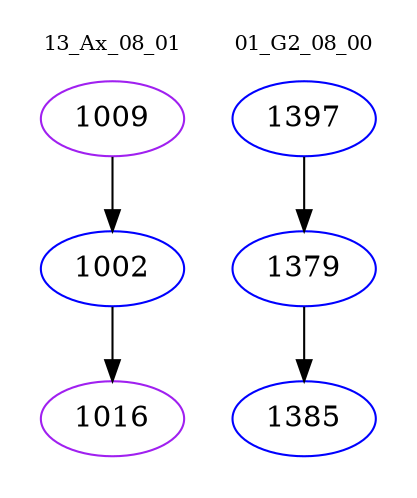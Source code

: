 digraph{
subgraph cluster_0 {
color = white
label = "13_Ax_08_01";
fontsize=10;
T0_1009 [label="1009", color="purple"]
T0_1009 -> T0_1002 [color="black"]
T0_1002 [label="1002", color="blue"]
T0_1002 -> T0_1016 [color="black"]
T0_1016 [label="1016", color="purple"]
}
subgraph cluster_1 {
color = white
label = "01_G2_08_00";
fontsize=10;
T1_1397 [label="1397", color="blue"]
T1_1397 -> T1_1379 [color="black"]
T1_1379 [label="1379", color="blue"]
T1_1379 -> T1_1385 [color="black"]
T1_1385 [label="1385", color="blue"]
}
}
